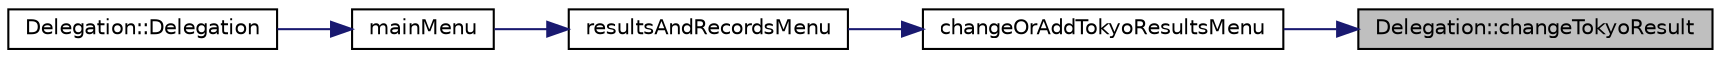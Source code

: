 digraph "Delegation::changeTokyoResult"
{
 // LATEX_PDF_SIZE
  edge [fontname="Helvetica",fontsize="10",labelfontname="Helvetica",labelfontsize="10"];
  node [fontname="Helvetica",fontsize="10",shape=record];
  rankdir="RL";
  Node1 [label="Delegation::changeTokyoResult",height=0.2,width=0.4,color="black", fillcolor="grey75", style="filled", fontcolor="black",tooltip=" "];
  Node1 -> Node2 [dir="back",color="midnightblue",fontsize="10",style="solid",fontname="Helvetica"];
  Node2 [label="changeOrAddTokyoResultsMenu",height=0.2,width=0.4,color="black", fillcolor="white", style="filled",URL="$_menus_8h.html#abaf6e4ae71a857baffb055d2c552a0fb",tooltip=" "];
  Node2 -> Node3 [dir="back",color="midnightblue",fontsize="10",style="solid",fontname="Helvetica"];
  Node3 [label="resultsAndRecordsMenu",height=0.2,width=0.4,color="black", fillcolor="white", style="filled",URL="$_menus_8h.html#a71cead1a8fbcf6d5a67c0d9ca7da78fe",tooltip=" "];
  Node3 -> Node4 [dir="back",color="midnightblue",fontsize="10",style="solid",fontname="Helvetica"];
  Node4 [label="mainMenu",height=0.2,width=0.4,color="black", fillcolor="white", style="filled",URL="$_menus_8h.html#adea89c8d29e4ae56d3ad951015c13f19",tooltip=" "];
  Node4 -> Node5 [dir="back",color="midnightblue",fontsize="10",style="solid",fontname="Helvetica"];
  Node5 [label="Delegation::Delegation",height=0.2,width=0.4,color="black", fillcolor="white", style="filled",URL="$class_delegation.html#a7974b21ea4c06b7fb1245507c2093b63",tooltip=" "];
}
